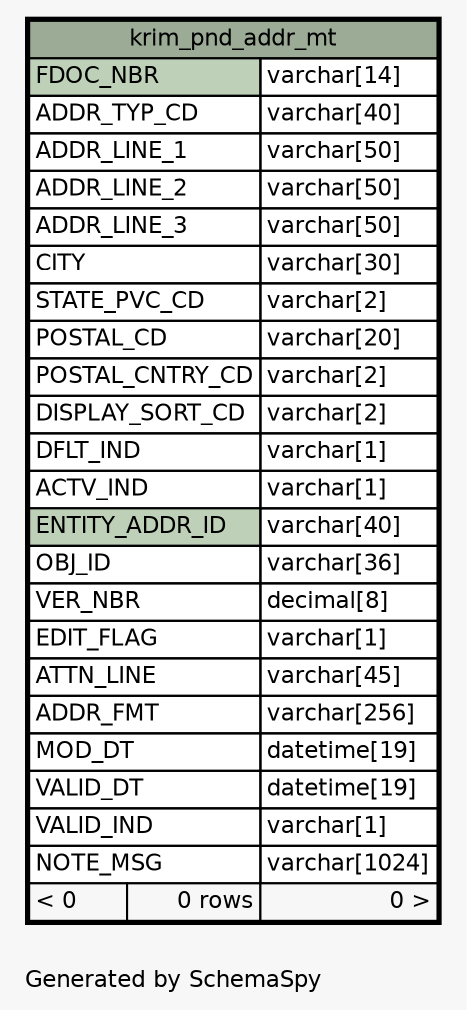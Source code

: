// dot 2.28.0 on Mac OS X 10.7.2
// SchemaSpy rev 590
digraph "oneDegreeRelationshipsDiagram" {
  graph [
    rankdir="RL"
    bgcolor="#f7f7f7"
    label="\nGenerated by SchemaSpy"
    labeljust="l"
    nodesep="0.18"
    ranksep="0.46"
    fontname="Helvetica"
    fontsize="11"
  ];
  node [
    fontname="Helvetica"
    fontsize="11"
    shape="plaintext"
  ];
  edge [
    arrowsize="0.8"
  ];
  "krim_pnd_addr_mt" [
    label=<
    <TABLE BORDER="2" CELLBORDER="1" CELLSPACING="0" BGCOLOR="#ffffff">
      <TR><TD COLSPAN="3" BGCOLOR="#9bab96" ALIGN="CENTER">krim_pnd_addr_mt</TD></TR>
      <TR><TD PORT="FDOC_NBR" COLSPAN="2" BGCOLOR="#bed1b8" ALIGN="LEFT">FDOC_NBR</TD><TD PORT="FDOC_NBR.type" ALIGN="LEFT">varchar[14]</TD></TR>
      <TR><TD PORT="ADDR_TYP_CD" COLSPAN="2" ALIGN="LEFT">ADDR_TYP_CD</TD><TD PORT="ADDR_TYP_CD.type" ALIGN="LEFT">varchar[40]</TD></TR>
      <TR><TD PORT="ADDR_LINE_1" COLSPAN="2" ALIGN="LEFT">ADDR_LINE_1</TD><TD PORT="ADDR_LINE_1.type" ALIGN="LEFT">varchar[50]</TD></TR>
      <TR><TD PORT="ADDR_LINE_2" COLSPAN="2" ALIGN="LEFT">ADDR_LINE_2</TD><TD PORT="ADDR_LINE_2.type" ALIGN="LEFT">varchar[50]</TD></TR>
      <TR><TD PORT="ADDR_LINE_3" COLSPAN="2" ALIGN="LEFT">ADDR_LINE_3</TD><TD PORT="ADDR_LINE_3.type" ALIGN="LEFT">varchar[50]</TD></TR>
      <TR><TD PORT="CITY" COLSPAN="2" ALIGN="LEFT">CITY</TD><TD PORT="CITY.type" ALIGN="LEFT">varchar[30]</TD></TR>
      <TR><TD PORT="STATE_PVC_CD" COLSPAN="2" ALIGN="LEFT">STATE_PVC_CD</TD><TD PORT="STATE_PVC_CD.type" ALIGN="LEFT">varchar[2]</TD></TR>
      <TR><TD PORT="POSTAL_CD" COLSPAN="2" ALIGN="LEFT">POSTAL_CD</TD><TD PORT="POSTAL_CD.type" ALIGN="LEFT">varchar[20]</TD></TR>
      <TR><TD PORT="POSTAL_CNTRY_CD" COLSPAN="2" ALIGN="LEFT">POSTAL_CNTRY_CD</TD><TD PORT="POSTAL_CNTRY_CD.type" ALIGN="LEFT">varchar[2]</TD></TR>
      <TR><TD PORT="DISPLAY_SORT_CD" COLSPAN="2" ALIGN="LEFT">DISPLAY_SORT_CD</TD><TD PORT="DISPLAY_SORT_CD.type" ALIGN="LEFT">varchar[2]</TD></TR>
      <TR><TD PORT="DFLT_IND" COLSPAN="2" ALIGN="LEFT">DFLT_IND</TD><TD PORT="DFLT_IND.type" ALIGN="LEFT">varchar[1]</TD></TR>
      <TR><TD PORT="ACTV_IND" COLSPAN="2" ALIGN="LEFT">ACTV_IND</TD><TD PORT="ACTV_IND.type" ALIGN="LEFT">varchar[1]</TD></TR>
      <TR><TD PORT="ENTITY_ADDR_ID" COLSPAN="2" BGCOLOR="#bed1b8" ALIGN="LEFT">ENTITY_ADDR_ID</TD><TD PORT="ENTITY_ADDR_ID.type" ALIGN="LEFT">varchar[40]</TD></TR>
      <TR><TD PORT="OBJ_ID" COLSPAN="2" ALIGN="LEFT">OBJ_ID</TD><TD PORT="OBJ_ID.type" ALIGN="LEFT">varchar[36]</TD></TR>
      <TR><TD PORT="VER_NBR" COLSPAN="2" ALIGN="LEFT">VER_NBR</TD><TD PORT="VER_NBR.type" ALIGN="LEFT">decimal[8]</TD></TR>
      <TR><TD PORT="EDIT_FLAG" COLSPAN="2" ALIGN="LEFT">EDIT_FLAG</TD><TD PORT="EDIT_FLAG.type" ALIGN="LEFT">varchar[1]</TD></TR>
      <TR><TD PORT="ATTN_LINE" COLSPAN="2" ALIGN="LEFT">ATTN_LINE</TD><TD PORT="ATTN_LINE.type" ALIGN="LEFT">varchar[45]</TD></TR>
      <TR><TD PORT="ADDR_FMT" COLSPAN="2" ALIGN="LEFT">ADDR_FMT</TD><TD PORT="ADDR_FMT.type" ALIGN="LEFT">varchar[256]</TD></TR>
      <TR><TD PORT="MOD_DT" COLSPAN="2" ALIGN="LEFT">MOD_DT</TD><TD PORT="MOD_DT.type" ALIGN="LEFT">datetime[19]</TD></TR>
      <TR><TD PORT="VALID_DT" COLSPAN="2" ALIGN="LEFT">VALID_DT</TD><TD PORT="VALID_DT.type" ALIGN="LEFT">datetime[19]</TD></TR>
      <TR><TD PORT="VALID_IND" COLSPAN="2" ALIGN="LEFT">VALID_IND</TD><TD PORT="VALID_IND.type" ALIGN="LEFT">varchar[1]</TD></TR>
      <TR><TD PORT="NOTE_MSG" COLSPAN="2" ALIGN="LEFT">NOTE_MSG</TD><TD PORT="NOTE_MSG.type" ALIGN="LEFT">varchar[1024]</TD></TR>
      <TR><TD ALIGN="LEFT" BGCOLOR="#f7f7f7">&lt; 0</TD><TD ALIGN="RIGHT" BGCOLOR="#f7f7f7">0 rows</TD><TD ALIGN="RIGHT" BGCOLOR="#f7f7f7">0 &gt;</TD></TR>
    </TABLE>>
    URL="krim_pnd_addr_mt.html"
    tooltip="krim_pnd_addr_mt"
  ];
}

